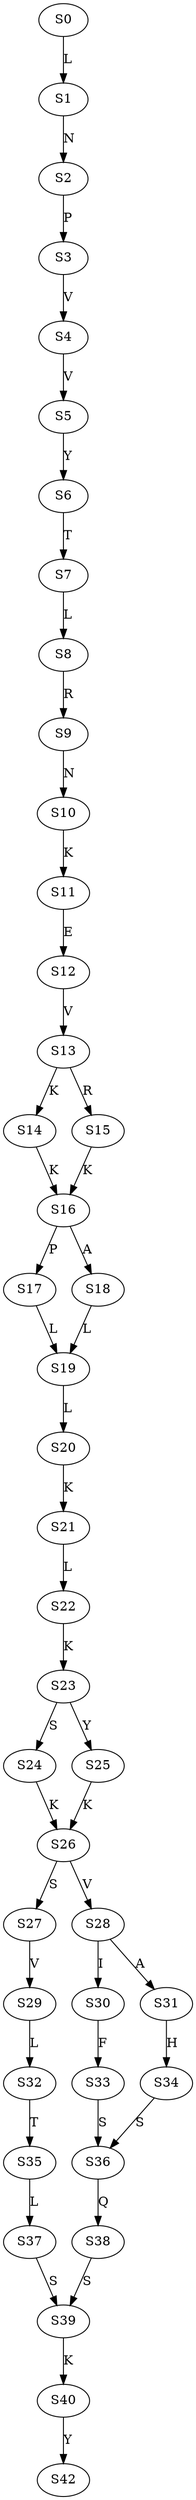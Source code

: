 strict digraph  {
	S0 -> S1 [ label = L ];
	S1 -> S2 [ label = N ];
	S2 -> S3 [ label = P ];
	S3 -> S4 [ label = V ];
	S4 -> S5 [ label = V ];
	S5 -> S6 [ label = Y ];
	S6 -> S7 [ label = T ];
	S7 -> S8 [ label = L ];
	S8 -> S9 [ label = R ];
	S9 -> S10 [ label = N ];
	S10 -> S11 [ label = K ];
	S11 -> S12 [ label = E ];
	S12 -> S13 [ label = V ];
	S13 -> S14 [ label = K ];
	S13 -> S15 [ label = R ];
	S14 -> S16 [ label = K ];
	S15 -> S16 [ label = K ];
	S16 -> S17 [ label = P ];
	S16 -> S18 [ label = A ];
	S17 -> S19 [ label = L ];
	S18 -> S19 [ label = L ];
	S19 -> S20 [ label = L ];
	S20 -> S21 [ label = K ];
	S21 -> S22 [ label = L ];
	S22 -> S23 [ label = K ];
	S23 -> S24 [ label = S ];
	S23 -> S25 [ label = Y ];
	S24 -> S26 [ label = K ];
	S25 -> S26 [ label = K ];
	S26 -> S27 [ label = S ];
	S26 -> S28 [ label = V ];
	S27 -> S29 [ label = V ];
	S28 -> S30 [ label = I ];
	S28 -> S31 [ label = A ];
	S29 -> S32 [ label = L ];
	S30 -> S33 [ label = F ];
	S31 -> S34 [ label = H ];
	S32 -> S35 [ label = T ];
	S33 -> S36 [ label = S ];
	S34 -> S36 [ label = S ];
	S35 -> S37 [ label = L ];
	S36 -> S38 [ label = Q ];
	S37 -> S39 [ label = S ];
	S38 -> S39 [ label = S ];
	S39 -> S40 [ label = K ];
	S40 -> S42 [ label = Y ];
}
